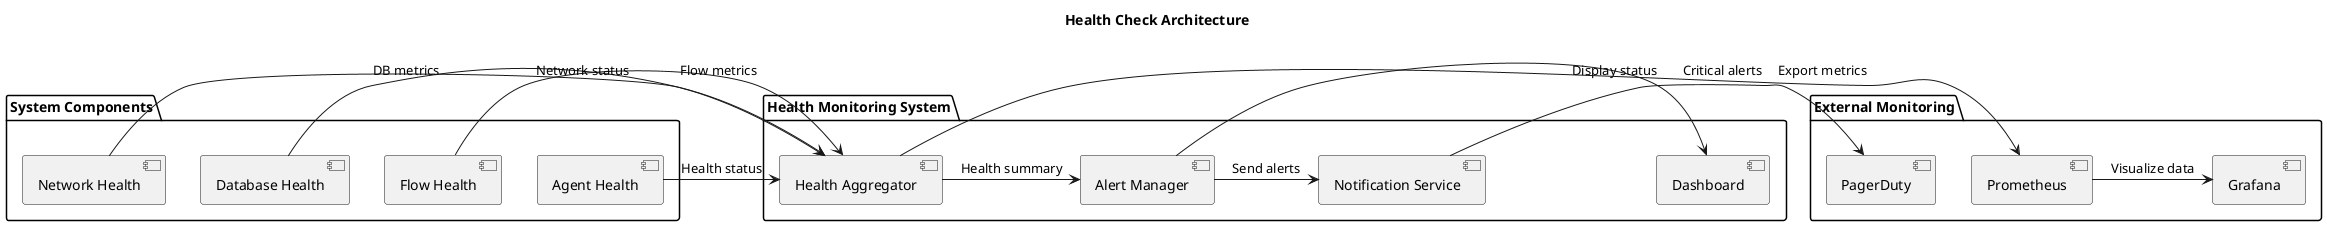 @startuml
title Health Check Architecture

package "Health Monitoring System" {
    component "Health Aggregator" as Aggregator
    component "Alert Manager" as AlertMgr
    component "Dashboard" as Dashboard
    component "Notification Service" as Notify
}

package "System Components" {
    component "Agent Health" as AgentHealth
    component "Flow Health" as FlowHealth
    component "Database Health" as DBHealth
    component "Network Health" as NetHealth
}

package "External Monitoring" {
    component "Prometheus" as Prometheus
    component "Grafana" as Grafana
    component "PagerDuty" as PagerDuty
}

AgentHealth -> Aggregator: Health status
FlowHealth -> Aggregator: Flow metrics
DBHealth -> Aggregator: DB metrics
NetHealth -> Aggregator: Network status
Aggregator -> AlertMgr: Health summary
AlertMgr -> Dashboard: Display status
AlertMgr -> Notify: Send alerts
Aggregator -> Prometheus: Export metrics
Prometheus -> Grafana: Visualize data
Notify -> PagerDuty: Critical alerts

@enduml